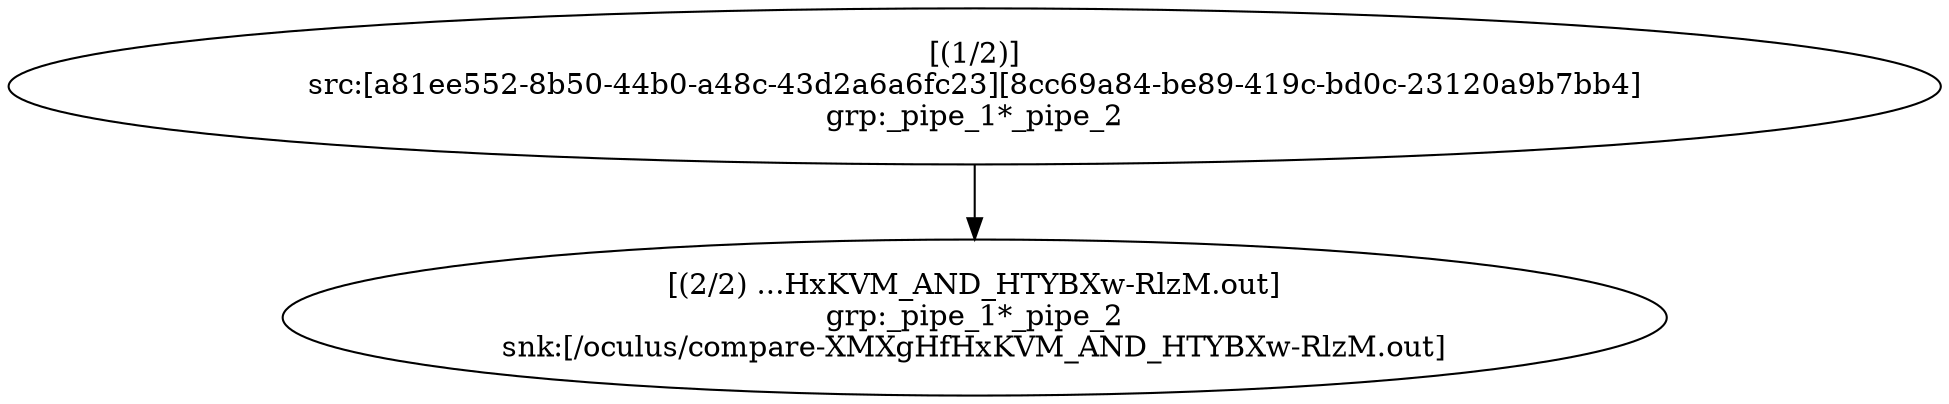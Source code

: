 digraph G {
  1 [label = "[(1/2)]\nsrc:[a81ee552-8b50-44b0-a48c-43d2a6a6fc23][8cc69a84-be89-419c-bd0c-23120a9b7bb4]\ngrp:_pipe_1*_pipe_2"];
  2 [label = "[(2/2) ...HxKVM_AND_HTYBXw-RlzM.out]\ngrp:_pipe_1*_pipe_2\nsnk:[/oculus/compare-XMXgHfHxKVM_AND_HTYBXw-RlzM.out]"];
  1 -> 2;
}
